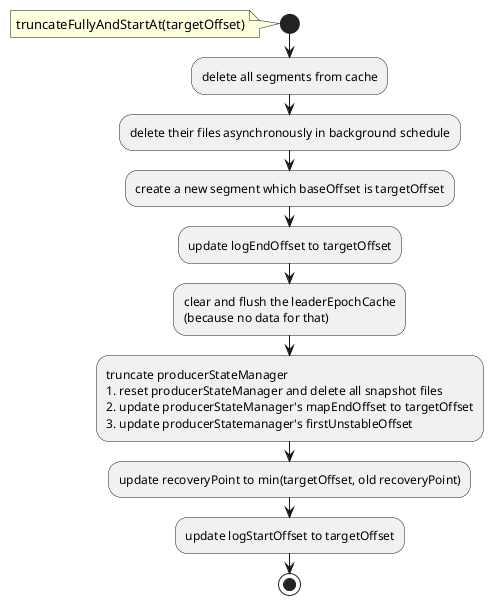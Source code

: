 @startuml
start
note left: truncateFullyAndStartAt(targetOffset)
:delete all segments from cache;
:delete their files asynchronously in background schedule;

:create a new segment which baseOffset is targetOffset;
:update logEndOffset to targetOffset;
:clear and flush the leaderEpochCache
(because no data for that);

:truncate producerStateManager
1. reset producerStateManager and delete all snapshot files
2. update producerStateManager's mapEndOffset to targetOffset
3. update producerStatemanager's firstUnstableOffset;

:update recoveryPoint to min(targetOffset, old recoveryPoint);
:update logStartOffset to targetOffset;
stop
@enduml
